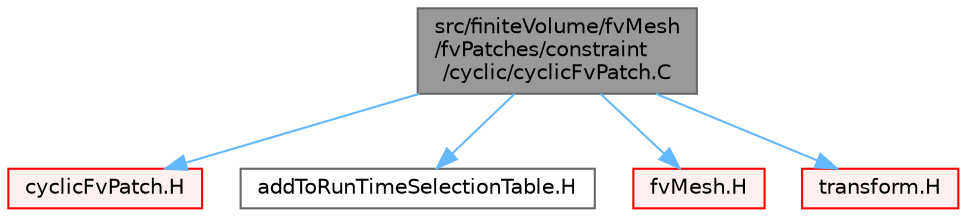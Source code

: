 digraph "src/finiteVolume/fvMesh/fvPatches/constraint/cyclic/cyclicFvPatch.C"
{
 // LATEX_PDF_SIZE
  bgcolor="transparent";
  edge [fontname=Helvetica,fontsize=10,labelfontname=Helvetica,labelfontsize=10];
  node [fontname=Helvetica,fontsize=10,shape=box,height=0.2,width=0.4];
  Node1 [id="Node000001",label="src/finiteVolume/fvMesh\l/fvPatches/constraint\l/cyclic/cyclicFvPatch.C",height=0.2,width=0.4,color="gray40", fillcolor="grey60", style="filled", fontcolor="black",tooltip=" "];
  Node1 -> Node2 [id="edge1_Node000001_Node000002",color="steelblue1",style="solid",tooltip=" "];
  Node2 [id="Node000002",label="cyclicFvPatch.H",height=0.2,width=0.4,color="red", fillcolor="#FFF0F0", style="filled",URL="$cyclicFvPatch_8H.html",tooltip=" "];
  Node1 -> Node255 [id="edge2_Node000001_Node000255",color="steelblue1",style="solid",tooltip=" "];
  Node255 [id="Node000255",label="addToRunTimeSelectionTable.H",height=0.2,width=0.4,color="grey40", fillcolor="white", style="filled",URL="$addToRunTimeSelectionTable_8H.html",tooltip="Macros for easy insertion into run-time selection tables."];
  Node1 -> Node256 [id="edge3_Node000001_Node000256",color="steelblue1",style="solid",tooltip=" "];
  Node256 [id="Node000256",label="fvMesh.H",height=0.2,width=0.4,color="red", fillcolor="#FFF0F0", style="filled",URL="$fvMesh_8H.html",tooltip=" "];
  Node1 -> Node352 [id="edge4_Node000001_Node000352",color="steelblue1",style="solid",tooltip=" "];
  Node352 [id="Node000352",label="transform.H",height=0.2,width=0.4,color="red", fillcolor="#FFF0F0", style="filled",URL="$transform_8H.html",tooltip="3D tensor transformation operations."];
}
